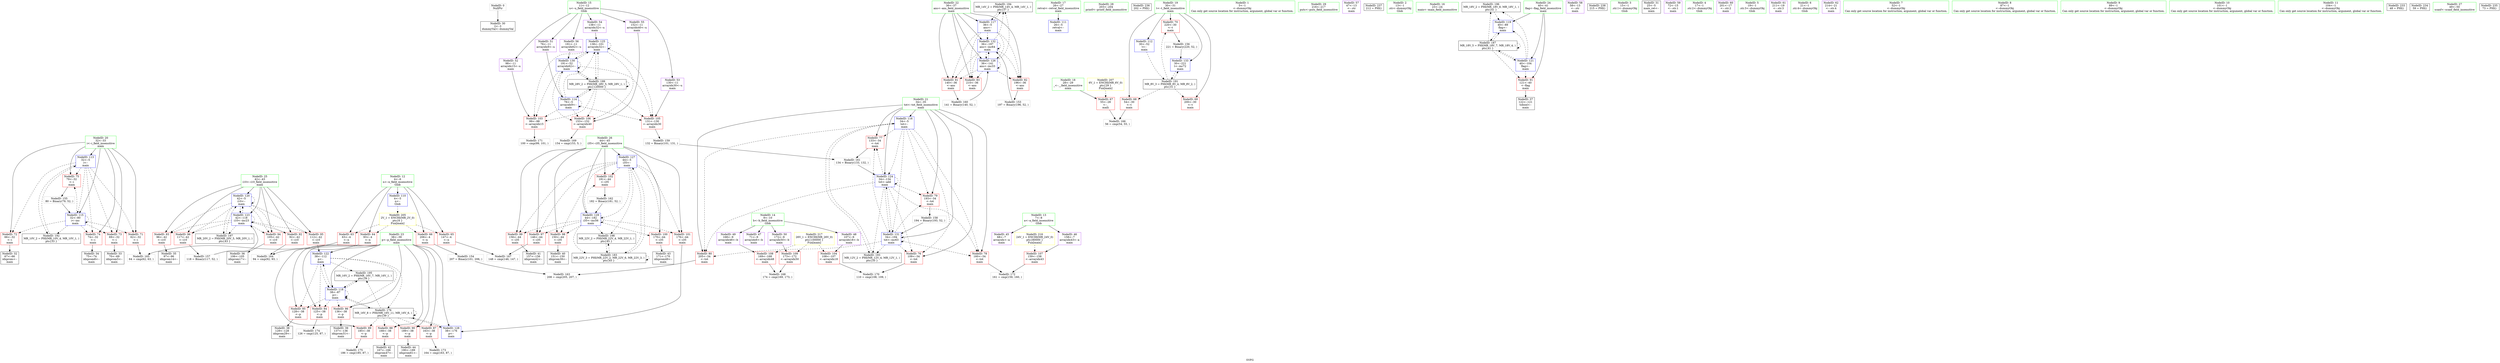 digraph "SVFG" {
	label="SVFG";

	Node0x55fb31bf4760 [shape=record,color=grey,label="{NodeID: 0\nNullPtr}"];
	Node0x55fb31bf4760 -> Node0x55fb31bf4da0[style=solid];
	Node0x55fb31c11c70 [shape=record,color=red,label="{NodeID: 97\n146\<--44\n\<--i35\nmain\n}"];
	Node0x55fb31c11c70 -> Node0x55fb31c1a4a0[style=solid];
	Node0x55fb31bf3820 [shape=record,color=green,label="{NodeID: 14\n9\<--10\nb\<--b_field_insensitive\nGlob }"];
	Node0x55fb31bf3820 -> Node0x55fb31c11ad0[style=solid];
	Node0x55fb31bf3820 -> Node0x55fb31c12bc0[style=solid];
	Node0x55fb31bf3820 -> Node0x55fb31c12c90[style=solid];
	Node0x55fb31bf3820 -> Node0x55fb31c12d60[style=solid];
	Node0x55fb31c160d0 [shape=record,color=black,label="{NodeID: 194\nMR_14V_2 = PHI(MR_14V_4, MR_14V_1, )\npts\{37 \}\n}"];
	Node0x55fb31c160d0 -> Node0x55fb31c173f0[style=dashed];
	Node0x55fb31c127d0 [shape=record,color=blue,label="{NodeID: 111\n26\<--5\nretval\<--\nmain\n}"];
	Node0x55fb31bf4ba0 [shape=record,color=green,label="{NodeID: 28\n203\<--204\nprintf\<--printf_field_insensitive\n}"];
	Node0x55fb31c17a70 [shape=record,color=blue,label="{NodeID: 125\n138\<--101\narrayidx32\<--\nmain\n}"];
	Node0x55fb31c17a70 -> Node0x55fb31c12150[style=dashed];
	Node0x55fb31c17a70 -> Node0x55fb31c122f0[style=dashed];
	Node0x55fb31c17a70 -> Node0x55fb31c123c0[style=dashed];
	Node0x55fb31c17a70 -> Node0x55fb31c17a70[style=dashed];
	Node0x55fb31c17a70 -> Node0x55fb31c17e80[style=dashed];
	Node0x55fb31c17a70 -> Node0x55fb31c29190[style=dashed];
	Node0x55fb31c11700 [shape=record,color=black,label="{NodeID: 42\n167\<--166\nidxprom47\<--\nmain\n}"];
	Node0x55fb31c13240 [shape=record,color=purple,label="{NodeID: 56\n191\<--11\narrayidx62\<--u\nmain\n}"];
	Node0x55fb31c13240 -> Node0x55fb31c17e80[style=solid];
	Node0x55fb31c38a80 [shape=record,color=black,label="{NodeID: 236\n202 = PHI()\n}"];
	Node0x55fb31c18fa0 [shape=record,color=grey,label="{NodeID: 153\n197 = Binary(196, 52, )\n}"];
	Node0x55fb31c18fa0 -> Node0x55fb31c18020[style=solid];
	Node0x55fb31c13da0 [shape=record,color=red,label="{NodeID: 70\n220\<--30\n\<--t\nmain\n}"];
	Node0x55fb31c13da0 -> Node0x55fb31c19420[style=solid];
	Node0x55fb31c1a4a0 [shape=record,color=grey,label="{NodeID: 167\n148 = cmp(146, 147, )\n}"];
	Node0x55fb31c14900 [shape=record,color=red,label="{NodeID: 84\n125\<--38\n\<--p\nmain\n}"];
	Node0x55fb31c14900 -> Node0x55fb31c1af20[style=solid];
	Node0x55fb31c0dbd0 [shape=record,color=green,label="{NodeID: 1\n5\<--1\n\<--dummyObj\nCan only get source location for instruction, argument, global var or function.}"];
	Node0x55fb31c11d40 [shape=record,color=red,label="{NodeID: 98\n150\<--44\n\<--i35\nmain\n}"];
	Node0x55fb31c11d40 -> Node0x55fb31c115e0[style=solid];
	Node0x55fb31bf3d90 [shape=record,color=green,label="{NodeID: 15\n11\<--12\nu\<--u_field_insensitive\nGlob }"];
	Node0x55fb31bf3d90 -> Node0x55fb31c12e30[style=solid];
	Node0x55fb31bf3d90 -> Node0x55fb31c12f00[style=solid];
	Node0x55fb31bf3d90 -> Node0x55fb31c12fd0[style=solid];
	Node0x55fb31bf3d90 -> Node0x55fb31c130a0[style=solid];
	Node0x55fb31bf3d90 -> Node0x55fb31c13170[style=solid];
	Node0x55fb31bf3d90 -> Node0x55fb31c13240[style=solid];
	Node0x55fb31c161c0 [shape=record,color=black,label="{NodeID: 195\nMR_16V_2 = PHI(MR_16V_7, MR_16V_1, )\npts\{39 \}\n}"];
	Node0x55fb31c161c0 -> Node0x55fb31c174c0[style=dashed];
	Node0x55fb31c128a0 [shape=record,color=blue,label="{NodeID: 112\n30\<--52\nt\<--\nmain\n}"];
	Node0x55fb31c128a0 -> Node0x55fb31c25970[style=dashed];
	Node0x55fb31bf4ca0 [shape=record,color=green,label="{NodeID: 29\n216\<--217\nputs\<--puts_field_insensitive\n}"];
	Node0x55fb31c17b40 [shape=record,color=blue,label="{NodeID: 126\n36\<--141\nans\<--inc33\nmain\n}"];
	Node0x55fb31c17b40 -> Node0x55fb31c14690[style=dashed];
	Node0x55fb31c17b40 -> Node0x55fb31c14760[style=dashed];
	Node0x55fb31c17b40 -> Node0x55fb31c14830[style=dashed];
	Node0x55fb31c17b40 -> Node0x55fb31c17b40[style=dashed];
	Node0x55fb31c17b40 -> Node0x55fb31c18020[style=dashed];
	Node0x55fb31c17b40 -> Node0x55fb31c160d0[style=dashed];
	Node0x55fb31c11790 [shape=record,color=black,label="{NodeID: 43\n171\<--170\nidxprom49\<--\nmain\n}"];
	Node0x55fb31c13310 [shape=record,color=purple,label="{NodeID: 57\n47\<--13\n\<--.str\nmain\n}"];
	Node0x55fb31c38b80 [shape=record,color=black,label="{NodeID: 237\n212 = PHI()\n}"];
	Node0x55fb31c19120 [shape=record,color=grey,label="{NodeID: 154\n207 = Binary(101, 206, )\n}"];
	Node0x55fb31c19120 -> Node0x55fb31c19ea0[style=solid];
	Node0x55fb31c13e70 [shape=record,color=red,label="{NodeID: 71\n62\<--32\n\<--i\nmain\n}"];
	Node0x55fb31c13e70 -> Node0x55fb31c1a1a0[style=solid];
	Node0x55fb31c1a620 [shape=record,color=grey,label="{NodeID: 168\n174 = cmp(169, 173, )\n}"];
	Node0x55fb31c149d0 [shape=record,color=red,label="{NodeID: 85\n128\<--38\n\<--p\nmain\n}"];
	Node0x55fb31c149d0 -> Node0x55fb31bf5450[style=solid];
	Node0x55fb31bf34d0 [shape=record,color=green,label="{NodeID: 2\n13\<--1\n.str\<--dummyObj\nGlob }"];
	Node0x55fb31c11e10 [shape=record,color=red,label="{NodeID: 99\n156\<--44\n\<--i35\nmain\n}"];
	Node0x55fb31c11e10 -> Node0x55fb31c11670[style=solid];
	Node0x55fb31bf3e90 [shape=record,color=green,label="{NodeID: 16\n23\<--24\nmain\<--main_field_insensitive\n}"];
	Node0x55fb31c28290 [shape=record,color=black,label="{NodeID: 196\nMR_18V_2 = PHI(MR_18V_8, MR_18V_1, )\npts\{41 \}\n}"];
	Node0x55fb31c28290 -> Node0x55fb31c17590[style=dashed];
	Node0x55fb31c12970 [shape=record,color=blue,label="{NodeID: 113\n32\<--5\ni\<--\nmain\n}"];
	Node0x55fb31c12970 -> Node0x55fb31c13e70[style=dashed];
	Node0x55fb31c12970 -> Node0x55fb31c13f40[style=dashed];
	Node0x55fb31c12970 -> Node0x55fb31c14010[style=dashed];
	Node0x55fb31c12970 -> Node0x55fb31c140e0[style=dashed];
	Node0x55fb31c12970 -> Node0x55fb31c141b0[style=dashed];
	Node0x55fb31c12970 -> Node0x55fb31c12b10[style=dashed];
	Node0x55fb31c12970 -> Node0x55fb31c156d0[style=dashed];
	Node0x55fb31bf4da0 [shape=record,color=black,label="{NodeID: 30\n2\<--3\ndummyVal\<--dummyVal\n}"];
	Node0x55fb31c17c10 [shape=record,color=blue,label="{NodeID: 127\n44\<--5\ni35\<--\nmain\n}"];
	Node0x55fb31c17c10 -> Node0x55fb31c11c70[style=dashed];
	Node0x55fb31c17c10 -> Node0x55fb31c11d40[style=dashed];
	Node0x55fb31c17c10 -> Node0x55fb31c11e10[style=dashed];
	Node0x55fb31c17c10 -> Node0x55fb31c11ee0[style=dashed];
	Node0x55fb31c17c10 -> Node0x55fb31c11fb0[style=dashed];
	Node0x55fb31c17c10 -> Node0x55fb31c12080[style=dashed];
	Node0x55fb31c17c10 -> Node0x55fb31c17db0[style=dashed];
	Node0x55fb31c17c10 -> Node0x55fb31c23170[style=dashed];
	Node0x55fb31c17c10 -> Node0x55fb31c28c90[style=dashed];
	Node0x55fb31c11860 [shape=record,color=black,label="{NodeID: 44\n190\<--189\nidxprom61\<--\nmain\n}"];
	Node0x55fb31c133e0 [shape=record,color=purple,label="{NodeID: 58\n58\<--13\n\<--.str\nmain\n}"];
	Node0x55fb31c38c80 [shape=record,color=black,label="{NodeID: 238\n215 = PHI()\n}"];
	Node0x55fb31c192a0 [shape=record,color=grey,label="{NodeID: 155\n80 = Binary(79, 52, )\n}"];
	Node0x55fb31c192a0 -> Node0x55fb31c12b10[style=solid];
	Node0x55fb31c13f40 [shape=record,color=red,label="{NodeID: 72\n66\<--32\n\<--i\nmain\n}"];
	Node0x55fb31c13f40 -> Node0x55fb31bf4f70[style=solid];
	Node0x55fb31c1a7a0 [shape=record,color=grey,label="{NodeID: 169\n154 = cmp(153, 5, )\n}"];
	Node0x55fb31c14aa0 [shape=record,color=red,label="{NodeID: 86\n136\<--38\n\<--p\nmain\n}"];
	Node0x55fb31c14aa0 -> Node0x55fb31c11550[style=solid];
	Node0x55fb31c10c70 [shape=record,color=green,label="{NodeID: 3\n15\<--1\n.str.1\<--dummyObj\nGlob }"];
	Node0x55fb31c23170 [shape=record,color=black,label="{NodeID: 183\nMR_22V_3 = PHI(MR_22V_2, MR_22V_6, MR_22V_3, )\npts\{45 \}\n}"];
	Node0x55fb31c23170 -> Node0x55fb31c17c10[style=dashed];
	Node0x55fb31c23170 -> Node0x55fb31c23170[style=dashed];
	Node0x55fb31c23170 -> Node0x55fb31c28c90[style=dashed];
	Node0x55fb31c11ee0 [shape=record,color=red,label="{NodeID: 100\n170\<--44\n\<--i35\nmain\n}"];
	Node0x55fb31c11ee0 -> Node0x55fb31c11790[style=solid];
	Node0x55fb31bf3f90 [shape=record,color=green,label="{NodeID: 17\n26\<--27\nretval\<--retval_field_insensitive\nmain\n}"];
	Node0x55fb31bf3f90 -> Node0x55fb31c127d0[style=solid];
	Node0x55fb31c28790 [shape=record,color=black,label="{NodeID: 197\nMR_20V_2 = PHI(MR_20V_5, MR_20V_1, )\npts\{43 \}\n}"];
	Node0x55fb31c28790 -> Node0x55fb31c17660[style=dashed];
	Node0x55fb31c12a40 [shape=record,color=blue,label="{NodeID: 114\n76\<--5\narrayidx9\<--\nmain\n}"];
	Node0x55fb31c12a40 -> Node0x55fb31c12150[style=dashed];
	Node0x55fb31c12a40 -> Node0x55fb31c122f0[style=dashed];
	Node0x55fb31c12a40 -> Node0x55fb31c123c0[style=dashed];
	Node0x55fb31c12a40 -> Node0x55fb31c12a40[style=dashed];
	Node0x55fb31c12a40 -> Node0x55fb31c17a70[style=dashed];
	Node0x55fb31c12a40 -> Node0x55fb31c17e80[style=dashed];
	Node0x55fb31c12a40 -> Node0x55fb31c29190[style=dashed];
	Node0x55fb31bf4ea0 [shape=record,color=black,label="{NodeID: 31\n25\<--5\nmain_ret\<--\nmain\n}"];
	Node0x55fb31c17ce0 [shape=record,color=blue,label="{NodeID: 128\n38\<--176\np\<--\nmain\n}"];
	Node0x55fb31c17ce0 -> Node0x55fb31c20e70[style=dashed];
	Node0x55fb31c11930 [shape=record,color=purple,label="{NodeID: 45\n68\<--7\narrayidx\<--a\nmain\n}"];
	Node0x55fb31c134b0 [shape=record,color=purple,label="{NodeID: 59\n72\<--15\n\<--.str.1\nmain\n}"];
	Node0x55fb31c19420 [shape=record,color=grey,label="{NodeID: 156\n221 = Binary(220, 52, )\n}"];
	Node0x55fb31c19420 -> Node0x55fb31c180f0[style=solid];
	Node0x55fb31c14010 [shape=record,color=red,label="{NodeID: 73\n69\<--32\n\<--i\nmain\n}"];
	Node0x55fb31c14010 -> Node0x55fb31bf5040[style=solid];
	Node0x55fb31c1a920 [shape=record,color=grey,label="{NodeID: 170\n110 = cmp(108, 109, )\n}"];
	Node0x55fb31c14b70 [shape=record,color=red,label="{NodeID: 87\n163\<--38\n\<--p\nmain\n}"];
	Node0x55fb31c14b70 -> Node0x55fb31c1ada0[style=solid];
	Node0x55fb31bf60f0 [shape=record,color=green,label="{NodeID: 4\n17\<--1\n.str.2\<--dummyObj\nGlob }"];
	Node0x55fb31c11fb0 [shape=record,color=red,label="{NodeID: 101\n176\<--44\n\<--i35\nmain\n}"];
	Node0x55fb31c11fb0 -> Node0x55fb31c17ce0[style=solid];
	Node0x55fb31bf4060 [shape=record,color=green,label="{NodeID: 18\n28\<--29\n_\<--__field_insensitive\nmain\n}"];
	Node0x55fb31bf4060 -> Node0x55fb31c13b30[style=solid];
	Node0x55fb31c28c90 [shape=record,color=black,label="{NodeID: 198\nMR_22V_2 = PHI(MR_22V_4, MR_22V_1, )\npts\{45 \}\n}"];
	Node0x55fb31c28c90 -> Node0x55fb31c23170[style=dashed];
	Node0x55fb31c12b10 [shape=record,color=blue,label="{NodeID: 115\n32\<--80\ni\<--inc\nmain\n}"];
	Node0x55fb31c12b10 -> Node0x55fb31c13e70[style=dashed];
	Node0x55fb31c12b10 -> Node0x55fb31c13f40[style=dashed];
	Node0x55fb31c12b10 -> Node0x55fb31c14010[style=dashed];
	Node0x55fb31c12b10 -> Node0x55fb31c140e0[style=dashed];
	Node0x55fb31c12b10 -> Node0x55fb31c141b0[style=dashed];
	Node0x55fb31c12b10 -> Node0x55fb31c12b10[style=dashed];
	Node0x55fb31c12b10 -> Node0x55fb31c156d0[style=dashed];
	Node0x55fb31bf4f70 [shape=record,color=black,label="{NodeID: 32\n67\<--66\nidxprom\<--\nmain\n}"];
	Node0x55fb31c17db0 [shape=record,color=blue,label="{NodeID: 129\n44\<--182\ni35\<--inc56\nmain\n}"];
	Node0x55fb31c17db0 -> Node0x55fb31c11c70[style=dashed];
	Node0x55fb31c17db0 -> Node0x55fb31c11d40[style=dashed];
	Node0x55fb31c17db0 -> Node0x55fb31c11e10[style=dashed];
	Node0x55fb31c17db0 -> Node0x55fb31c11ee0[style=dashed];
	Node0x55fb31c17db0 -> Node0x55fb31c11fb0[style=dashed];
	Node0x55fb31c17db0 -> Node0x55fb31c12080[style=dashed];
	Node0x55fb31c17db0 -> Node0x55fb31c17db0[style=dashed];
	Node0x55fb31c17db0 -> Node0x55fb31c23170[style=dashed];
	Node0x55fb31c17db0 -> Node0x55fb31c28c90[style=dashed];
	Node0x55fb31c11a00 [shape=record,color=purple,label="{NodeID: 46\n158\<--7\narrayidx43\<--a\nmain\n}"];
	Node0x55fb31c11a00 -> Node0x55fb31c12490[style=solid];
	Node0x55fb31c13580 [shape=record,color=purple,label="{NodeID: 60\n201\<--17\n\<--.str.2\nmain\n}"];
	Node0x55fb31c195a0 [shape=record,color=grey,label="{NodeID: 157\n118 = Binary(117, 52, )\n}"];
	Node0x55fb31c195a0 -> Node0x55fb31c178d0[style=solid];
	Node0x55fb31c140e0 [shape=record,color=red,label="{NodeID: 74\n74\<--32\n\<--i\nmain\n}"];
	Node0x55fb31c140e0 -> Node0x55fb31bf5110[style=solid];
	Node0x55fb31c1aaa0 [shape=record,color=grey,label="{NodeID: 171\n100 = cmp(99, 101, )\n}"];
	Node0x55fb31c14c40 [shape=record,color=red,label="{NodeID: 88\n166\<--38\n\<--p\nmain\n}"];
	Node0x55fb31c14c40 -> Node0x55fb31c11700[style=solid];
	Node0x55fb31bf6180 [shape=record,color=green,label="{NodeID: 5\n19\<--1\n.str.3\<--dummyObj\nGlob }"];
	Node0x55fb31c12080 [shape=record,color=red,label="{NodeID: 102\n181\<--44\n\<--i35\nmain\n}"];
	Node0x55fb31c12080 -> Node0x55fb31c19d20[style=solid];
	Node0x55fb31bf4130 [shape=record,color=green,label="{NodeID: 19\n30\<--31\nt\<--t_field_insensitive\nmain\n}"];
	Node0x55fb31bf4130 -> Node0x55fb31c13c00[style=solid];
	Node0x55fb31bf4130 -> Node0x55fb31c13cd0[style=solid];
	Node0x55fb31bf4130 -> Node0x55fb31c13da0[style=solid];
	Node0x55fb31bf4130 -> Node0x55fb31c128a0[style=solid];
	Node0x55fb31bf4130 -> Node0x55fb31c180f0[style=solid];
	Node0x55fb31c29190 [shape=record,color=black,label="{NodeID: 199\nMR_28V_2 = PHI(MR_28V_5, MR_28V_1, )\npts\{120000 \}\n}"];
	Node0x55fb31c29190 -> Node0x55fb31c12150[style=dashed];
	Node0x55fb31c29190 -> Node0x55fb31c122f0[style=dashed];
	Node0x55fb31c29190 -> Node0x55fb31c123c0[style=dashed];
	Node0x55fb31c29190 -> Node0x55fb31c12a40[style=dashed];
	Node0x55fb31c29190 -> Node0x55fb31c17a70[style=dashed];
	Node0x55fb31c29190 -> Node0x55fb31c17e80[style=dashed];
	Node0x55fb31c29190 -> Node0x55fb31c29190[style=dashed];
	Node0x55fb31c17320 [shape=record,color=blue,label="{NodeID: 116\n34\<--5\ntot\<--\nmain\n}"];
	Node0x55fb31c17320 -> Node0x55fb31c14280[style=dashed];
	Node0x55fb31c17320 -> Node0x55fb31c14350[style=dashed];
	Node0x55fb31c17320 -> Node0x55fb31c14420[style=dashed];
	Node0x55fb31c17320 -> Node0x55fb31c144f0[style=dashed];
	Node0x55fb31c17320 -> Node0x55fb31c145c0[style=dashed];
	Node0x55fb31c17320 -> Node0x55fb31c179a0[style=dashed];
	Node0x55fb31c17320 -> Node0x55fb31c17f50[style=dashed];
	Node0x55fb31c17320 -> Node0x55fb31c15bd0[style=dashed];
	Node0x55fb31bf5040 [shape=record,color=black,label="{NodeID: 33\n70\<--69\nidxprom5\<--\nmain\n}"];
	Node0x55fb31c17e80 [shape=record,color=blue,label="{NodeID: 130\n191\<--52\narrayidx62\<--\nmain\n}"];
	Node0x55fb31c17e80 -> Node0x55fb31c12150[style=dashed];
	Node0x55fb31c17e80 -> Node0x55fb31c122f0[style=dashed];
	Node0x55fb31c17e80 -> Node0x55fb31c123c0[style=dashed];
	Node0x55fb31c17e80 -> Node0x55fb31c17a70[style=dashed];
	Node0x55fb31c17e80 -> Node0x55fb31c17e80[style=dashed];
	Node0x55fb31c17e80 -> Node0x55fb31c29190[style=dashed];
	Node0x55fb31c11ad0 [shape=record,color=purple,label="{NodeID: 47\n71\<--9\narrayidx6\<--b\nmain\n}"];
	Node0x55fb31c13650 [shape=record,color=purple,label="{NodeID: 61\n211\<--19\n\<--.str.3\nmain\n}"];
	Node0x55fb31c19720 [shape=record,color=grey,label="{NodeID: 158\n194 = Binary(193, 52, )\n}"];
	Node0x55fb31c19720 -> Node0x55fb31c17f50[style=solid];
	Node0x55fb31c141b0 [shape=record,color=red,label="{NodeID: 75\n79\<--32\n\<--i\nmain\n}"];
	Node0x55fb31c141b0 -> Node0x55fb31c192a0[style=solid];
	Node0x55fb31c1ac20 [shape=record,color=grey,label="{NodeID: 172\n161 = cmp(159, 160, )\n}"];
	Node0x55fb31c14d10 [shape=record,color=red,label="{NodeID: 89\n185\<--38\n\<--p\nmain\n}"];
	Node0x55fb31c14d10 -> Node0x55fb31c1b0a0[style=solid];
	Node0x55fb31c10f70 [shape=record,color=green,label="{NodeID: 6\n21\<--1\n.str.4\<--dummyObj\nGlob }"];
	Node0x55fb31c12150 [shape=record,color=red,label="{NodeID: 103\n99\<--98\n\<--arrayidx15\nmain\n}"];
	Node0x55fb31c12150 -> Node0x55fb31c1aaa0[style=solid];
	Node0x55fb31bf4200 [shape=record,color=green,label="{NodeID: 20\n32\<--33\ni\<--i_field_insensitive\nmain\n}"];
	Node0x55fb31bf4200 -> Node0x55fb31c13e70[style=solid];
	Node0x55fb31bf4200 -> Node0x55fb31c13f40[style=solid];
	Node0x55fb31bf4200 -> Node0x55fb31c14010[style=solid];
	Node0x55fb31bf4200 -> Node0x55fb31c140e0[style=solid];
	Node0x55fb31bf4200 -> Node0x55fb31c141b0[style=solid];
	Node0x55fb31bf4200 -> Node0x55fb31c12970[style=solid];
	Node0x55fb31bf4200 -> Node0x55fb31c12b10[style=solid];
	Node0x55fb31c173f0 [shape=record,color=blue,label="{NodeID: 117\n36\<--5\nans\<--\nmain\n}"];
	Node0x55fb31c173f0 -> Node0x55fb31c14690[style=dashed];
	Node0x55fb31c173f0 -> Node0x55fb31c14760[style=dashed];
	Node0x55fb31c173f0 -> Node0x55fb31c14830[style=dashed];
	Node0x55fb31c173f0 -> Node0x55fb31c17b40[style=dashed];
	Node0x55fb31c173f0 -> Node0x55fb31c18020[style=dashed];
	Node0x55fb31c173f0 -> Node0x55fb31c160d0[style=dashed];
	Node0x55fb31bf5110 [shape=record,color=black,label="{NodeID: 34\n75\<--74\nidxprom8\<--\nmain\n}"];
	Node0x55fb31c17f50 [shape=record,color=blue,label="{NodeID: 131\n34\<--194\ntot\<--inc63\nmain\n}"];
	Node0x55fb31c17f50 -> Node0x55fb31c14280[style=dashed];
	Node0x55fb31c17f50 -> Node0x55fb31c14350[style=dashed];
	Node0x55fb31c17f50 -> Node0x55fb31c14420[style=dashed];
	Node0x55fb31c17f50 -> Node0x55fb31c144f0[style=dashed];
	Node0x55fb31c17f50 -> Node0x55fb31c145c0[style=dashed];
	Node0x55fb31c17f50 -> Node0x55fb31c179a0[style=dashed];
	Node0x55fb31c17f50 -> Node0x55fb31c17f50[style=dashed];
	Node0x55fb31c17f50 -> Node0x55fb31c15bd0[style=dashed];
	Node0x55fb31c12bc0 [shape=record,color=purple,label="{NodeID: 48\n107\<--9\narrayidx18\<--b\nmain\n}"];
	Node0x55fb31c12bc0 -> Node0x55fb31c12220[style=solid];
	Node0x55fb31c13720 [shape=record,color=purple,label="{NodeID: 62\n214\<--21\n\<--.str.4\nmain\n}"];
	Node0x55fb31c198a0 [shape=record,color=grey,label="{NodeID: 159\n132 = Binary(101, 131, )\n}"];
	Node0x55fb31c198a0 -> Node0x55fb31c19ba0[style=solid];
	Node0x55fb31c14280 [shape=record,color=red,label="{NodeID: 76\n109\<--34\n\<--tot\nmain\n}"];
	Node0x55fb31c14280 -> Node0x55fb31c1a920[style=solid];
	Node0x55fb31c1ada0 [shape=record,color=grey,label="{NodeID: 173\n164 = cmp(163, 87, )\n}"];
	Node0x55fb31c14de0 [shape=record,color=red,label="{NodeID: 90\n189\<--38\n\<--p\nmain\n}"];
	Node0x55fb31c14de0 -> Node0x55fb31c11860[style=solid];
	Node0x55fb31c11000 [shape=record,color=green,label="{NodeID: 7\n52\<--1\n\<--dummyObj\nCan only get source location for instruction, argument, global var or function.}"];
	Node0x55fb31c24570 [shape=record,color=black,label="{NodeID: 187\nMR_18V_5 = PHI(MR_18V_7, MR_18V_4, )\npts\{41 \}\n}"];
	Node0x55fb31c24570 -> Node0x55fb31c14eb0[style=dashed];
	Node0x55fb31c24570 -> Node0x55fb31c17590[style=dashed];
	Node0x55fb31c24570 -> Node0x55fb31c17730[style=dashed];
	Node0x55fb31c24570 -> Node0x55fb31c24570[style=dashed];
	Node0x55fb31c24570 -> Node0x55fb31c28290[style=dashed];
	Node0x55fb31c12220 [shape=record,color=red,label="{NodeID: 104\n108\<--107\n\<--arrayidx18\nmain\n}"];
	Node0x55fb31c12220 -> Node0x55fb31c1a920[style=solid];
	Node0x55fb31bf42d0 [shape=record,color=green,label="{NodeID: 21\n34\<--35\ntot\<--tot_field_insensitive\nmain\n}"];
	Node0x55fb31bf42d0 -> Node0x55fb31c14280[style=solid];
	Node0x55fb31bf42d0 -> Node0x55fb31c14350[style=solid];
	Node0x55fb31bf42d0 -> Node0x55fb31c14420[style=solid];
	Node0x55fb31bf42d0 -> Node0x55fb31c144f0[style=solid];
	Node0x55fb31bf42d0 -> Node0x55fb31c145c0[style=solid];
	Node0x55fb31bf42d0 -> Node0x55fb31c17320[style=solid];
	Node0x55fb31bf42d0 -> Node0x55fb31c179a0[style=solid];
	Node0x55fb31bf42d0 -> Node0x55fb31c17f50[style=solid];
	Node0x55fb31c174c0 [shape=record,color=blue,label="{NodeID: 118\n38\<--87\np\<--\nmain\n}"];
	Node0x55fb31c174c0 -> Node0x55fb31c14900[style=dashed];
	Node0x55fb31c174c0 -> Node0x55fb31c149d0[style=dashed];
	Node0x55fb31c174c0 -> Node0x55fb31c14aa0[style=dashed];
	Node0x55fb31c174c0 -> Node0x55fb31c174c0[style=dashed];
	Node0x55fb31c174c0 -> Node0x55fb31c17800[style=dashed];
	Node0x55fb31c174c0 -> Node0x55fb31c20e70[style=dashed];
	Node0x55fb31c174c0 -> Node0x55fb31c161c0[style=dashed];
	Node0x55fb31bf51e0 [shape=record,color=black,label="{NodeID: 35\n97\<--96\nidxprom14\<--\nmain\n}"];
	Node0x55fb31c18020 [shape=record,color=blue,label="{NodeID: 132\n36\<--197\nans\<--inc64\nmain\n}"];
	Node0x55fb31c18020 -> Node0x55fb31c14690[style=dashed];
	Node0x55fb31c18020 -> Node0x55fb31c14760[style=dashed];
	Node0x55fb31c18020 -> Node0x55fb31c14830[style=dashed];
	Node0x55fb31c18020 -> Node0x55fb31c17b40[style=dashed];
	Node0x55fb31c18020 -> Node0x55fb31c18020[style=dashed];
	Node0x55fb31c18020 -> Node0x55fb31c160d0[style=dashed];
	Node0x55fb31c12c90 [shape=record,color=purple,label="{NodeID: 49\n168\<--9\narrayidx48\<--b\nmain\n}"];
	Node0x55fb31c12c90 -> Node0x55fb31c12560[style=solid];
	Node0x55fb31c137f0 [shape=record,color=red,label="{NodeID: 63\n63\<--4\n\<--n\nmain\n}"];
	Node0x55fb31c137f0 -> Node0x55fb31c1a1a0[style=solid];
	Node0x55fb31c19a20 [shape=record,color=grey,label="{NodeID: 160\n141 = Binary(140, 52, )\n}"];
	Node0x55fb31c19a20 -> Node0x55fb31c17b40[style=solid];
	Node0x55fb31c14350 [shape=record,color=red,label="{NodeID: 77\n133\<--34\n\<--tot\nmain\n}"];
	Node0x55fb31c14350 -> Node0x55fb31c19ba0[style=solid];
	Node0x55fb31c1af20 [shape=record,color=grey,label="{NodeID: 174\n126 = cmp(125, 87, )\n}"];
	Node0x55fb31c14eb0 [shape=record,color=red,label="{NodeID: 91\n121\<--40\n\<--flag\nmain\n}"];
	Node0x55fb31c14eb0 -> Node0x55fb31bf5380[style=solid];
	Node0x55fb31c11090 [shape=record,color=green,label="{NodeID: 8\n87\<--1\n\<--dummyObj\nCan only get source location for instruction, argument, global var or function.}"];
	Node0x55fb31c122f0 [shape=record,color=red,label="{NodeID: 105\n131\<--130\n\<--arrayidx30\nmain\n}"];
	Node0x55fb31c122f0 -> Node0x55fb31c198a0[style=solid];
	Node0x55fb31bf43a0 [shape=record,color=green,label="{NodeID: 22\n36\<--37\nans\<--ans_field_insensitive\nmain\n}"];
	Node0x55fb31bf43a0 -> Node0x55fb31c14690[style=solid];
	Node0x55fb31bf43a0 -> Node0x55fb31c14760[style=solid];
	Node0x55fb31bf43a0 -> Node0x55fb31c14830[style=solid];
	Node0x55fb31bf43a0 -> Node0x55fb31c173f0[style=solid];
	Node0x55fb31bf43a0 -> Node0x55fb31c17b40[style=solid];
	Node0x55fb31bf43a0 -> Node0x55fb31c18020[style=solid];
	Node0x55fb31c17590 [shape=record,color=blue,label="{NodeID: 119\n40\<--89\nflag\<--\nmain\n}"];
	Node0x55fb31c17590 -> Node0x55fb31c24570[style=dashed];
	Node0x55fb31bf52b0 [shape=record,color=black,label="{NodeID: 36\n106\<--105\nidxprom17\<--\nmain\n}"];
	Node0x55fb31c2c770 [shape=record,color=yellow,style=double,label="{NodeID: 216\n24V_1 = ENCHI(MR_24V_0)\npts\{80000 \}\nFun[main]}"];
	Node0x55fb31c2c770 -> Node0x55fb31c12490[style=dashed];
	Node0x55fb31c180f0 [shape=record,color=blue,label="{NodeID: 133\n30\<--221\nt\<--inc72\nmain\n}"];
	Node0x55fb31c180f0 -> Node0x55fb31c25970[style=dashed];
	Node0x55fb31c12d60 [shape=record,color=purple,label="{NodeID: 50\n172\<--9\narrayidx50\<--b\nmain\n}"];
	Node0x55fb31c12d60 -> Node0x55fb31c12630[style=solid];
	Node0x55fb31c138c0 [shape=record,color=red,label="{NodeID: 64\n93\<--4\n\<--n\nmain\n}"];
	Node0x55fb31c138c0 -> Node0x55fb31c1a020[style=solid];
	Node0x55fb31c19ba0 [shape=record,color=grey,label="{NodeID: 161\n134 = Binary(133, 132, )\n}"];
	Node0x55fb31c19ba0 -> Node0x55fb31c179a0[style=solid];
	Node0x55fb31c14420 [shape=record,color=red,label="{NodeID: 78\n160\<--34\n\<--tot\nmain\n}"];
	Node0x55fb31c14420 -> Node0x55fb31c1ac20[style=solid];
	Node0x55fb31c1b0a0 [shape=record,color=grey,label="{NodeID: 175\n186 = cmp(185, 87, )\n}"];
	Node0x55fb31c14f80 [shape=record,color=red,label="{NodeID: 92\n92\<--42\n\<--i10\nmain\n}"];
	Node0x55fb31c14f80 -> Node0x55fb31c1a020[style=solid];
	Node0x55fb31c11120 [shape=record,color=green,label="{NodeID: 9\n89\<--1\n\<--dummyObj\nCan only get source location for instruction, argument, global var or function.}"];
	Node0x55fb31c123c0 [shape=record,color=red,label="{NodeID: 106\n153\<--152\n\<--arrayidx40\nmain\n}"];
	Node0x55fb31c123c0 -> Node0x55fb31c1a7a0[style=solid];
	Node0x55fb31bf4470 [shape=record,color=green,label="{NodeID: 23\n38\<--39\np\<--p_field_insensitive\nmain\n}"];
	Node0x55fb31bf4470 -> Node0x55fb31c14900[style=solid];
	Node0x55fb31bf4470 -> Node0x55fb31c149d0[style=solid];
	Node0x55fb31bf4470 -> Node0x55fb31c14aa0[style=solid];
	Node0x55fb31bf4470 -> Node0x55fb31c14b70[style=solid];
	Node0x55fb31bf4470 -> Node0x55fb31c14c40[style=solid];
	Node0x55fb31bf4470 -> Node0x55fb31c14d10[style=solid];
	Node0x55fb31bf4470 -> Node0x55fb31c14de0[style=solid];
	Node0x55fb31bf4470 -> Node0x55fb31c174c0[style=solid];
	Node0x55fb31bf4470 -> Node0x55fb31c17800[style=solid];
	Node0x55fb31bf4470 -> Node0x55fb31c17ce0[style=solid];
	Node0x55fb31c17660 [shape=record,color=blue,label="{NodeID: 120\n42\<--5\ni10\<--\nmain\n}"];
	Node0x55fb31c17660 -> Node0x55fb31c14f80[style=dashed];
	Node0x55fb31c17660 -> Node0x55fb31c15050[style=dashed];
	Node0x55fb31c17660 -> Node0x55fb31c15120[style=dashed];
	Node0x55fb31c17660 -> Node0x55fb31c151f0[style=dashed];
	Node0x55fb31c17660 -> Node0x55fb31c11ba0[style=dashed];
	Node0x55fb31c17660 -> Node0x55fb31c17660[style=dashed];
	Node0x55fb31c17660 -> Node0x55fb31c178d0[style=dashed];
	Node0x55fb31c17660 -> Node0x55fb31c28790[style=dashed];
	Node0x55fb31bf5380 [shape=record,color=black,label="{NodeID: 37\n122\<--121\ntobool\<--\nmain\n}"];
	Node0x55fb31c2c850 [shape=record,color=yellow,style=double,label="{NodeID: 217\n26V_1 = ENCHI(MR_26V_0)\npts\{100000 \}\nFun[main]}"];
	Node0x55fb31c2c850 -> Node0x55fb31c12220[style=dashed];
	Node0x55fb31c2c850 -> Node0x55fb31c12560[style=dashed];
	Node0x55fb31c2c850 -> Node0x55fb31c12630[style=dashed];
	Node0x55fb31c12e30 [shape=record,color=purple,label="{NodeID: 51\n76\<--11\narrayidx9\<--u\nmain\n}"];
	Node0x55fb31c12e30 -> Node0x55fb31c12a40[style=solid];
	Node0x55fb31c13990 [shape=record,color=red,label="{NodeID: 65\n147\<--4\n\<--n\nmain\n}"];
	Node0x55fb31c13990 -> Node0x55fb31c1a4a0[style=solid];
	Node0x55fb31c19d20 [shape=record,color=grey,label="{NodeID: 162\n182 = Binary(181, 52, )\n}"];
	Node0x55fb31c19d20 -> Node0x55fb31c17db0[style=solid];
	Node0x55fb31c144f0 [shape=record,color=red,label="{NodeID: 79\n193\<--34\n\<--tot\nmain\n}"];
	Node0x55fb31c144f0 -> Node0x55fb31c19720[style=solid];
	Node0x55fb31c20e70 [shape=record,color=black,label="{NodeID: 176\nMR_16V_8 = PHI(MR_16V_11, MR_16V_6, )\npts\{39 \}\n}"];
	Node0x55fb31c20e70 -> Node0x55fb31c14b70[style=dashed];
	Node0x55fb31c20e70 -> Node0x55fb31c14c40[style=dashed];
	Node0x55fb31c20e70 -> Node0x55fb31c14d10[style=dashed];
	Node0x55fb31c20e70 -> Node0x55fb31c14de0[style=dashed];
	Node0x55fb31c20e70 -> Node0x55fb31c174c0[style=dashed];
	Node0x55fb31c20e70 -> Node0x55fb31c17ce0[style=dashed];
	Node0x55fb31c20e70 -> Node0x55fb31c20e70[style=dashed];
	Node0x55fb31c20e70 -> Node0x55fb31c161c0[style=dashed];
	Node0x55fb31c15050 [shape=record,color=red,label="{NodeID: 93\n96\<--42\n\<--i10\nmain\n}"];
	Node0x55fb31c15050 -> Node0x55fb31bf51e0[style=solid];
	Node0x55fb31bf5660 [shape=record,color=green,label="{NodeID: 10\n101\<--1\n\<--dummyObj\nCan only get source location for instruction, argument, global var or function.}"];
	Node0x55fb31c12490 [shape=record,color=red,label="{NodeID: 107\n159\<--158\n\<--arrayidx43\nmain\n}"];
	Node0x55fb31c12490 -> Node0x55fb31c1ac20[style=solid];
	Node0x55fb31bf4540 [shape=record,color=green,label="{NodeID: 24\n40\<--41\nflag\<--flag_field_insensitive\nmain\n}"];
	Node0x55fb31bf4540 -> Node0x55fb31c14eb0[style=solid];
	Node0x55fb31bf4540 -> Node0x55fb31c17590[style=solid];
	Node0x55fb31bf4540 -> Node0x55fb31c17730[style=solid];
	Node0x55fb31c17730 [shape=record,color=blue,label="{NodeID: 121\n40\<--104\nflag\<--\nmain\n}"];
	Node0x55fb31c17730 -> Node0x55fb31c14eb0[style=dashed];
	Node0x55fb31c17730 -> Node0x55fb31c17590[style=dashed];
	Node0x55fb31c17730 -> Node0x55fb31c24570[style=dashed];
	Node0x55fb31c17730 -> Node0x55fb31c28290[style=dashed];
	Node0x55fb31bf5450 [shape=record,color=black,label="{NodeID: 38\n129\<--128\nidxprom29\<--\nmain\n}"];
	Node0x55fb31c12f00 [shape=record,color=purple,label="{NodeID: 52\n98\<--11\narrayidx15\<--u\nmain\n}"];
	Node0x55fb31c12f00 -> Node0x55fb31c12150[style=solid];
	Node0x55fb31c13a60 [shape=record,color=red,label="{NodeID: 66\n206\<--4\n\<--n\nmain\n}"];
	Node0x55fb31c13a60 -> Node0x55fb31c19120[style=solid];
	Node0x55fb31c19ea0 [shape=record,color=grey,label="{NodeID: 163\n208 = cmp(205, 207, )\n}"];
	Node0x55fb31c145c0 [shape=record,color=red,label="{NodeID: 80\n205\<--34\n\<--tot\nmain\n}"];
	Node0x55fb31c145c0 -> Node0x55fb31c19ea0[style=solid];
	Node0x55fb31c15120 [shape=record,color=red,label="{NodeID: 94\n105\<--42\n\<--i10\nmain\n}"];
	Node0x55fb31c15120 -> Node0x55fb31bf52b0[style=solid];
	Node0x55fb31bf5760 [shape=record,color=green,label="{NodeID: 11\n104\<--1\n\<--dummyObj\nCan only get source location for instruction, argument, global var or function.}"];
	Node0x55fb31c25970 [shape=record,color=black,label="{NodeID: 191\nMR_8V_3 = PHI(MR_8V_4, MR_8V_2, )\npts\{31 \}\n}"];
	Node0x55fb31c25970 -> Node0x55fb31c13c00[style=dashed];
	Node0x55fb31c25970 -> Node0x55fb31c13cd0[style=dashed];
	Node0x55fb31c25970 -> Node0x55fb31c13da0[style=dashed];
	Node0x55fb31c25970 -> Node0x55fb31c180f0[style=dashed];
	Node0x55fb31c12560 [shape=record,color=red,label="{NodeID: 108\n169\<--168\n\<--arrayidx48\nmain\n}"];
	Node0x55fb31c12560 -> Node0x55fb31c1a620[style=solid];
	Node0x55fb31bf4900 [shape=record,color=green,label="{NodeID: 25\n42\<--43\ni10\<--i10_field_insensitive\nmain\n}"];
	Node0x55fb31bf4900 -> Node0x55fb31c14f80[style=solid];
	Node0x55fb31bf4900 -> Node0x55fb31c15050[style=solid];
	Node0x55fb31bf4900 -> Node0x55fb31c15120[style=solid];
	Node0x55fb31bf4900 -> Node0x55fb31c151f0[style=solid];
	Node0x55fb31bf4900 -> Node0x55fb31c11ba0[style=solid];
	Node0x55fb31bf4900 -> Node0x55fb31c17660[style=solid];
	Node0x55fb31bf4900 -> Node0x55fb31c178d0[style=solid];
	Node0x55fb31c2b390 [shape=record,color=yellow,style=double,label="{NodeID: 205\n2V_1 = ENCHI(MR_2V_0)\npts\{6 \}\nFun[main]}"];
	Node0x55fb31c2b390 -> Node0x55fb31c137f0[style=dashed];
	Node0x55fb31c2b390 -> Node0x55fb31c138c0[style=dashed];
	Node0x55fb31c2b390 -> Node0x55fb31c13990[style=dashed];
	Node0x55fb31c2b390 -> Node0x55fb31c13a60[style=dashed];
	Node0x55fb31c17800 [shape=record,color=blue,label="{NodeID: 122\n38\<--112\np\<--\nmain\n}"];
	Node0x55fb31c17800 -> Node0x55fb31c14900[style=dashed];
	Node0x55fb31c17800 -> Node0x55fb31c149d0[style=dashed];
	Node0x55fb31c17800 -> Node0x55fb31c14aa0[style=dashed];
	Node0x55fb31c17800 -> Node0x55fb31c174c0[style=dashed];
	Node0x55fb31c17800 -> Node0x55fb31c20e70[style=dashed];
	Node0x55fb31c17800 -> Node0x55fb31c161c0[style=dashed];
	Node0x55fb31c11550 [shape=record,color=black,label="{NodeID: 39\n137\<--136\nidxprom31\<--\nmain\n}"];
	Node0x55fb31c12fd0 [shape=record,color=purple,label="{NodeID: 53\n130\<--11\narrayidx30\<--u\nmain\n}"];
	Node0x55fb31c12fd0 -> Node0x55fb31c122f0[style=solid];
	Node0x55fb31a1b870 [shape=record,color=black,label="{NodeID: 233\n48 = PHI()\n}"];
	Node0x55fb31c13b30 [shape=record,color=red,label="{NodeID: 67\n55\<--28\n\<--_\nmain\n}"];
	Node0x55fb31c13b30 -> Node0x55fb31c1a320[style=solid];
	Node0x55fb31c1a020 [shape=record,color=grey,label="{NodeID: 164\n94 = cmp(92, 93, )\n}"];
	Node0x55fb31c14690 [shape=record,color=red,label="{NodeID: 81\n140\<--36\n\<--ans\nmain\n}"];
	Node0x55fb31c14690 -> Node0x55fb31c19a20[style=solid];
	Node0x55fb31c151f0 [shape=record,color=red,label="{NodeID: 95\n112\<--42\n\<--i10\nmain\n}"];
	Node0x55fb31c151f0 -> Node0x55fb31c17800[style=solid];
	Node0x55fb31bf3620 [shape=record,color=green,label="{NodeID: 12\n4\<--6\nn\<--n_field_insensitive\nGlob }"];
	Node0x55fb31bf3620 -> Node0x55fb31c137f0[style=solid];
	Node0x55fb31bf3620 -> Node0x55fb31c138c0[style=solid];
	Node0x55fb31bf3620 -> Node0x55fb31c13990[style=solid];
	Node0x55fb31bf3620 -> Node0x55fb31c13a60[style=solid];
	Node0x55fb31bf3620 -> Node0x55fb31c12700[style=solid];
	Node0x55fb31c156d0 [shape=record,color=black,label="{NodeID: 192\nMR_10V_2 = PHI(MR_10V_4, MR_10V_1, )\npts\{33 \}\n}"];
	Node0x55fb31c156d0 -> Node0x55fb31c12970[style=dashed];
	Node0x55fb31c12630 [shape=record,color=red,label="{NodeID: 109\n173\<--172\n\<--arrayidx50\nmain\n}"];
	Node0x55fb31c12630 -> Node0x55fb31c1a620[style=solid];
	Node0x55fb31bf49d0 [shape=record,color=green,label="{NodeID: 26\n44\<--45\ni35\<--i35_field_insensitive\nmain\n}"];
	Node0x55fb31bf49d0 -> Node0x55fb31c11c70[style=solid];
	Node0x55fb31bf49d0 -> Node0x55fb31c11d40[style=solid];
	Node0x55fb31bf49d0 -> Node0x55fb31c11e10[style=solid];
	Node0x55fb31bf49d0 -> Node0x55fb31c11ee0[style=solid];
	Node0x55fb31bf49d0 -> Node0x55fb31c11fb0[style=solid];
	Node0x55fb31bf49d0 -> Node0x55fb31c12080[style=solid];
	Node0x55fb31bf49d0 -> Node0x55fb31c17c10[style=solid];
	Node0x55fb31bf49d0 -> Node0x55fb31c17db0[style=solid];
	Node0x55fb31c178d0 [shape=record,color=blue,label="{NodeID: 123\n42\<--118\ni10\<--inc23\nmain\n}"];
	Node0x55fb31c178d0 -> Node0x55fb31c14f80[style=dashed];
	Node0x55fb31c178d0 -> Node0x55fb31c15050[style=dashed];
	Node0x55fb31c178d0 -> Node0x55fb31c15120[style=dashed];
	Node0x55fb31c178d0 -> Node0x55fb31c151f0[style=dashed];
	Node0x55fb31c178d0 -> Node0x55fb31c11ba0[style=dashed];
	Node0x55fb31c178d0 -> Node0x55fb31c17660[style=dashed];
	Node0x55fb31c178d0 -> Node0x55fb31c178d0[style=dashed];
	Node0x55fb31c178d0 -> Node0x55fb31c28790[style=dashed];
	Node0x55fb31c115e0 [shape=record,color=black,label="{NodeID: 40\n151\<--150\nidxprom39\<--\nmain\n}"];
	Node0x55fb31c130a0 [shape=record,color=purple,label="{NodeID: 54\n138\<--11\narrayidx32\<--u\nmain\n}"];
	Node0x55fb31c130a0 -> Node0x55fb31c17a70[style=solid];
	Node0x55fb31c38880 [shape=record,color=black,label="{NodeID: 234\n59 = PHI()\n}"];
	Node0x55fb31c13c00 [shape=record,color=red,label="{NodeID: 68\n54\<--30\n\<--t\nmain\n}"];
	Node0x55fb31c13c00 -> Node0x55fb31c1a320[style=solid];
	Node0x55fb31c1a1a0 [shape=record,color=grey,label="{NodeID: 165\n64 = cmp(62, 63, )\n}"];
	Node0x55fb31c14760 [shape=record,color=red,label="{NodeID: 82\n196\<--36\n\<--ans\nmain\n}"];
	Node0x55fb31c14760 -> Node0x55fb31c18fa0[style=solid];
	Node0x55fb31c11ba0 [shape=record,color=red,label="{NodeID: 96\n117\<--42\n\<--i10\nmain\n}"];
	Node0x55fb31c11ba0 -> Node0x55fb31c195a0[style=solid];
	Node0x55fb31bf3720 [shape=record,color=green,label="{NodeID: 13\n7\<--8\na\<--a_field_insensitive\nGlob }"];
	Node0x55fb31bf3720 -> Node0x55fb31c11930[style=solid];
	Node0x55fb31bf3720 -> Node0x55fb31c11a00[style=solid];
	Node0x55fb31c15bd0 [shape=record,color=black,label="{NodeID: 193\nMR_12V_2 = PHI(MR_12V_4, MR_12V_1, )\npts\{35 \}\n}"];
	Node0x55fb31c15bd0 -> Node0x55fb31c17320[style=dashed];
	Node0x55fb31c12700 [shape=record,color=blue,label="{NodeID: 110\n4\<--5\nn\<--\nGlob }"];
	Node0x55fb31c12700 -> Node0x55fb31c2b390[style=dashed];
	Node0x55fb31bf4aa0 [shape=record,color=green,label="{NodeID: 27\n49\<--50\nscanf\<--scanf_field_insensitive\n}"];
	Node0x55fb31c2bf90 [shape=record,color=yellow,style=double,label="{NodeID: 207\n6V_1 = ENCHI(MR_6V_0)\npts\{29 \}\nFun[main]}"];
	Node0x55fb31c2bf90 -> Node0x55fb31c13b30[style=dashed];
	Node0x55fb31c179a0 [shape=record,color=blue,label="{NodeID: 124\n34\<--134\ntot\<--add\nmain\n}"];
	Node0x55fb31c179a0 -> Node0x55fb31c14280[style=dashed];
	Node0x55fb31c179a0 -> Node0x55fb31c14350[style=dashed];
	Node0x55fb31c179a0 -> Node0x55fb31c14420[style=dashed];
	Node0x55fb31c179a0 -> Node0x55fb31c144f0[style=dashed];
	Node0x55fb31c179a0 -> Node0x55fb31c145c0[style=dashed];
	Node0x55fb31c179a0 -> Node0x55fb31c179a0[style=dashed];
	Node0x55fb31c179a0 -> Node0x55fb31c17f50[style=dashed];
	Node0x55fb31c179a0 -> Node0x55fb31c15bd0[style=dashed];
	Node0x55fb31c11670 [shape=record,color=black,label="{NodeID: 41\n157\<--156\nidxprom42\<--\nmain\n}"];
	Node0x55fb31c13170 [shape=record,color=purple,label="{NodeID: 55\n152\<--11\narrayidx40\<--u\nmain\n}"];
	Node0x55fb31c13170 -> Node0x55fb31c123c0[style=solid];
	Node0x55fb31c38980 [shape=record,color=black,label="{NodeID: 235\n73 = PHI()\n}"];
	Node0x55fb31c13cd0 [shape=record,color=red,label="{NodeID: 69\n200\<--30\n\<--t\nmain\n}"];
	Node0x55fb31c1a320 [shape=record,color=grey,label="{NodeID: 166\n56 = cmp(54, 55, )\n}"];
	Node0x55fb31c14830 [shape=record,color=red,label="{NodeID: 83\n210\<--36\n\<--ans\nmain\n}"];
}
